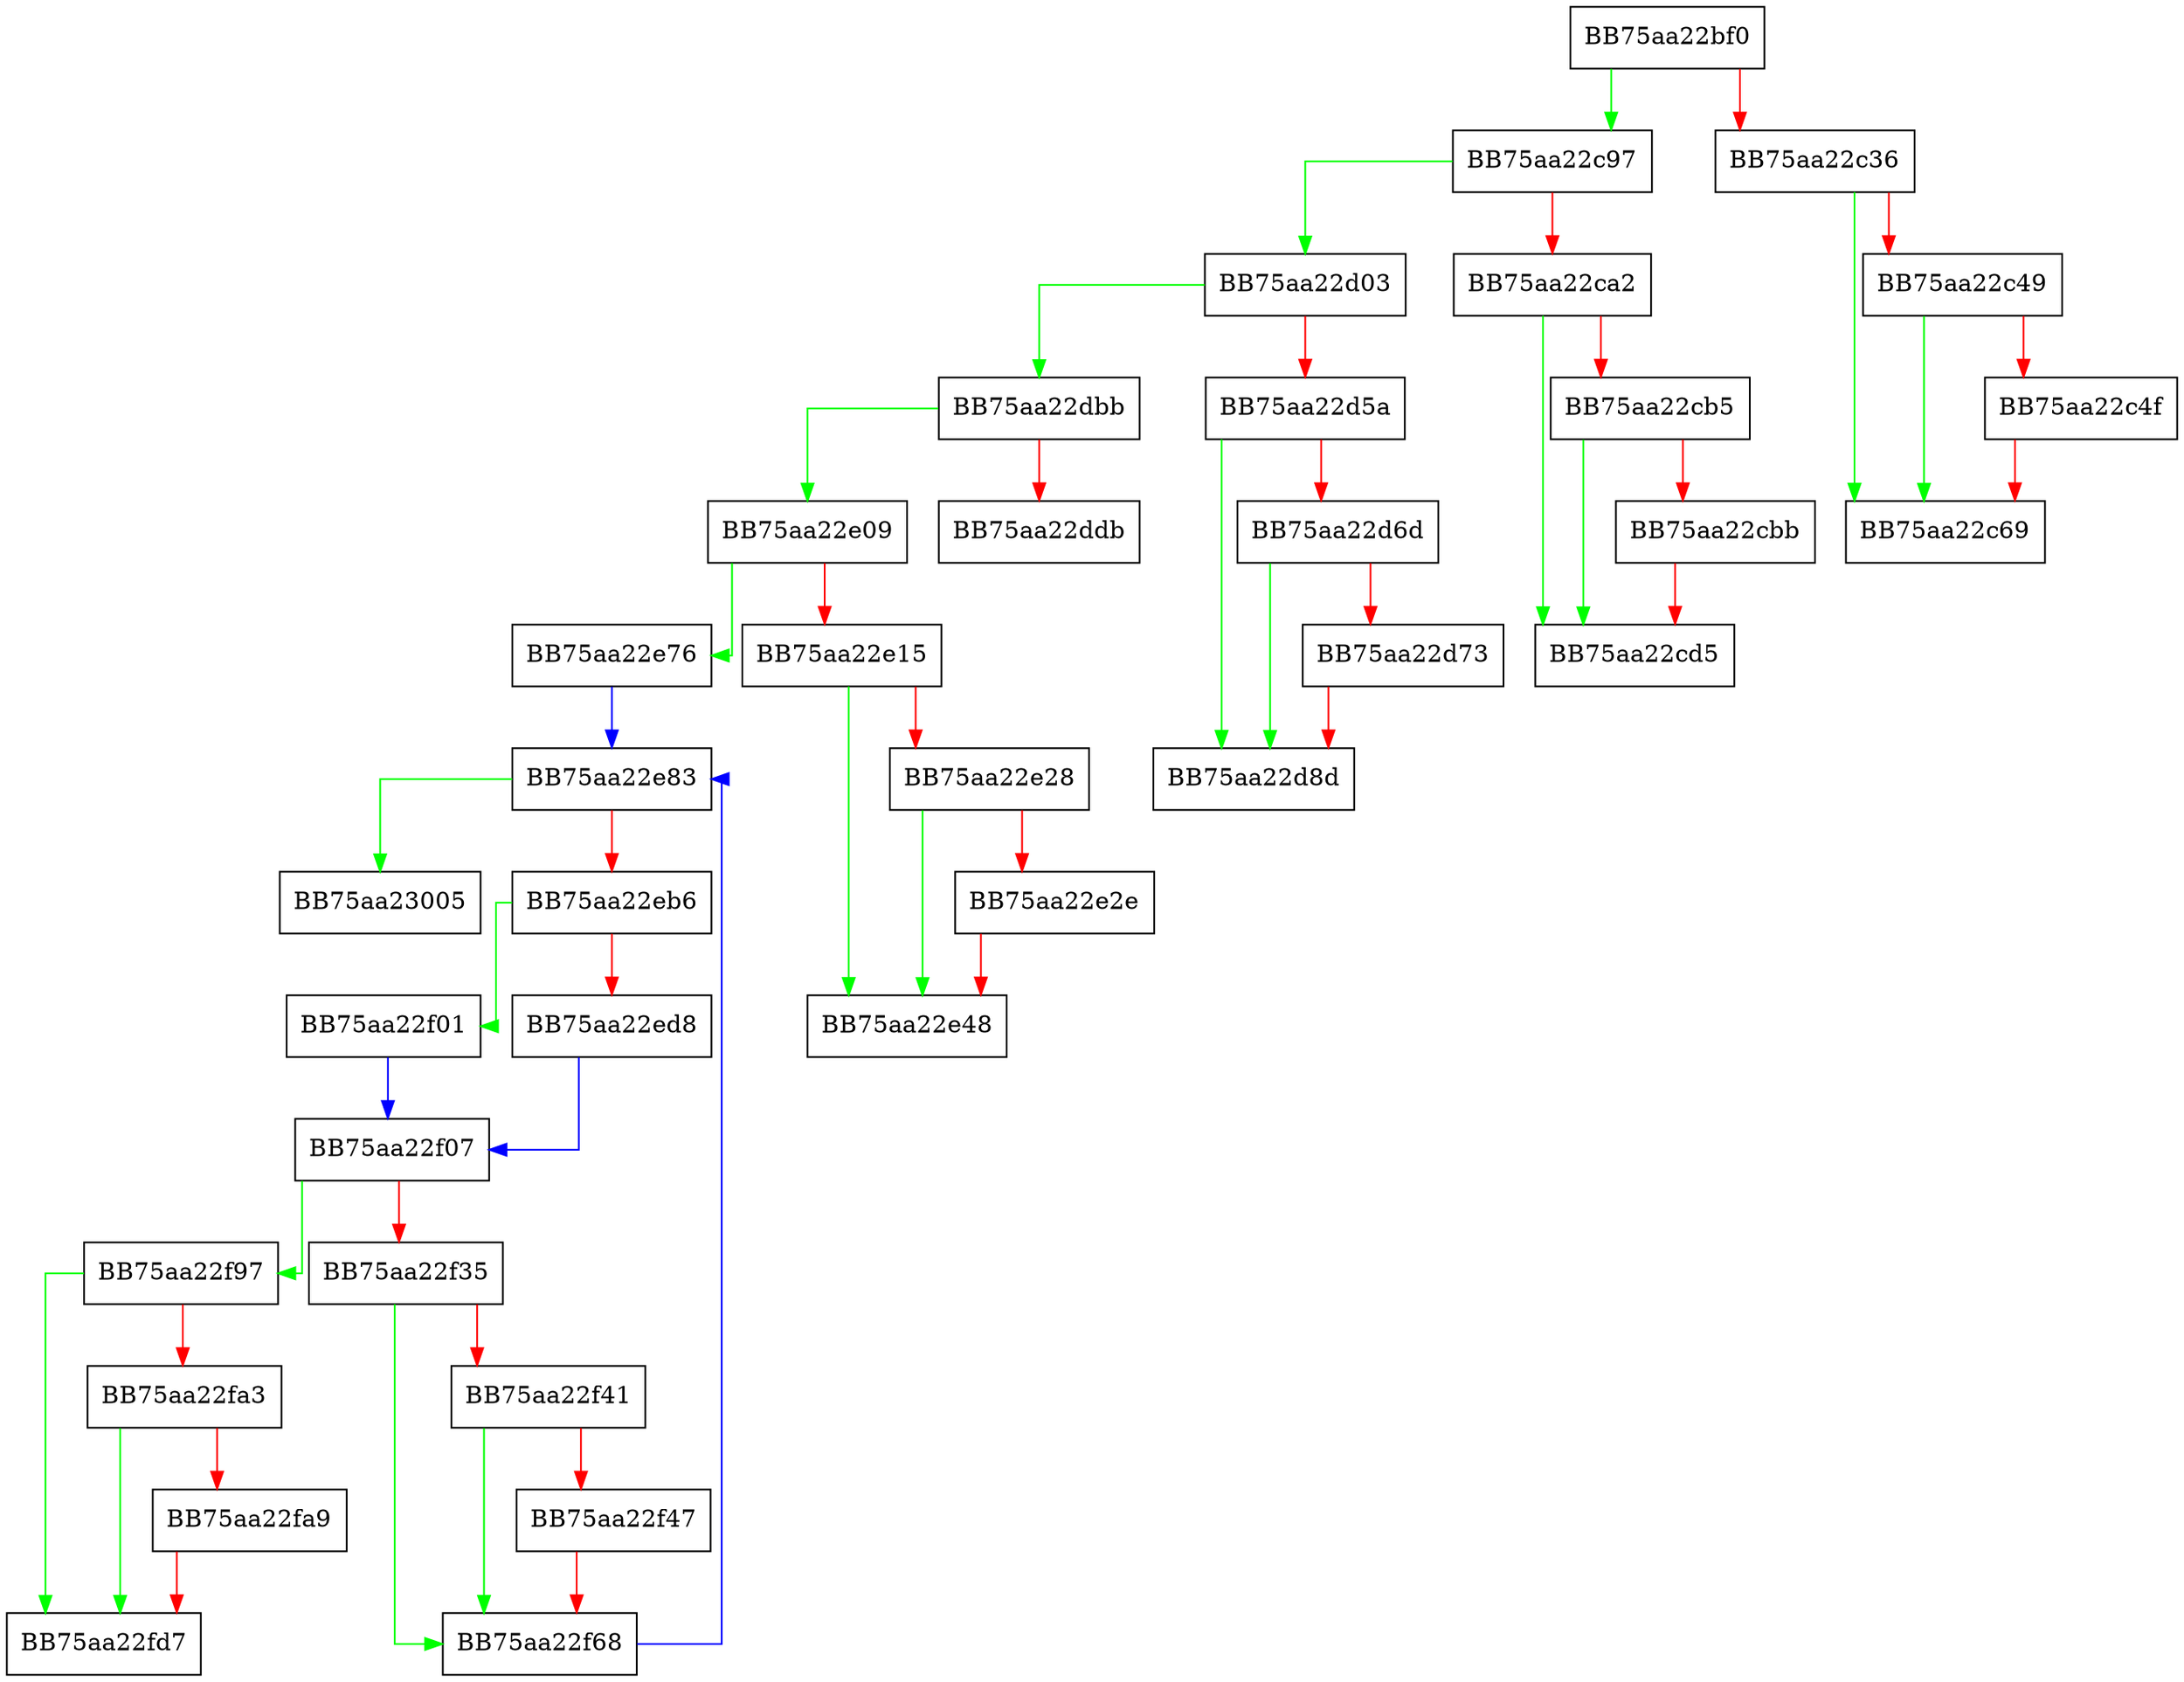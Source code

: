 digraph LoadCache {
  node [shape="box"];
  graph [splines=ortho];
  BB75aa22bf0 -> BB75aa22c97 [color="green"];
  BB75aa22bf0 -> BB75aa22c36 [color="red"];
  BB75aa22c36 -> BB75aa22c69 [color="green"];
  BB75aa22c36 -> BB75aa22c49 [color="red"];
  BB75aa22c49 -> BB75aa22c69 [color="green"];
  BB75aa22c49 -> BB75aa22c4f [color="red"];
  BB75aa22c4f -> BB75aa22c69 [color="red"];
  BB75aa22c97 -> BB75aa22d03 [color="green"];
  BB75aa22c97 -> BB75aa22ca2 [color="red"];
  BB75aa22ca2 -> BB75aa22cd5 [color="green"];
  BB75aa22ca2 -> BB75aa22cb5 [color="red"];
  BB75aa22cb5 -> BB75aa22cd5 [color="green"];
  BB75aa22cb5 -> BB75aa22cbb [color="red"];
  BB75aa22cbb -> BB75aa22cd5 [color="red"];
  BB75aa22d03 -> BB75aa22dbb [color="green"];
  BB75aa22d03 -> BB75aa22d5a [color="red"];
  BB75aa22d5a -> BB75aa22d8d [color="green"];
  BB75aa22d5a -> BB75aa22d6d [color="red"];
  BB75aa22d6d -> BB75aa22d8d [color="green"];
  BB75aa22d6d -> BB75aa22d73 [color="red"];
  BB75aa22d73 -> BB75aa22d8d [color="red"];
  BB75aa22dbb -> BB75aa22e09 [color="green"];
  BB75aa22dbb -> BB75aa22ddb [color="red"];
  BB75aa22e09 -> BB75aa22e76 [color="green"];
  BB75aa22e09 -> BB75aa22e15 [color="red"];
  BB75aa22e15 -> BB75aa22e48 [color="green"];
  BB75aa22e15 -> BB75aa22e28 [color="red"];
  BB75aa22e28 -> BB75aa22e48 [color="green"];
  BB75aa22e28 -> BB75aa22e2e [color="red"];
  BB75aa22e2e -> BB75aa22e48 [color="red"];
  BB75aa22e76 -> BB75aa22e83 [color="blue"];
  BB75aa22e83 -> BB75aa23005 [color="green"];
  BB75aa22e83 -> BB75aa22eb6 [color="red"];
  BB75aa22eb6 -> BB75aa22f01 [color="green"];
  BB75aa22eb6 -> BB75aa22ed8 [color="red"];
  BB75aa22ed8 -> BB75aa22f07 [color="blue"];
  BB75aa22f01 -> BB75aa22f07 [color="blue"];
  BB75aa22f07 -> BB75aa22f97 [color="green"];
  BB75aa22f07 -> BB75aa22f35 [color="red"];
  BB75aa22f35 -> BB75aa22f68 [color="green"];
  BB75aa22f35 -> BB75aa22f41 [color="red"];
  BB75aa22f41 -> BB75aa22f68 [color="green"];
  BB75aa22f41 -> BB75aa22f47 [color="red"];
  BB75aa22f47 -> BB75aa22f68 [color="red"];
  BB75aa22f68 -> BB75aa22e83 [color="blue"];
  BB75aa22f97 -> BB75aa22fd7 [color="green"];
  BB75aa22f97 -> BB75aa22fa3 [color="red"];
  BB75aa22fa3 -> BB75aa22fd7 [color="green"];
  BB75aa22fa3 -> BB75aa22fa9 [color="red"];
  BB75aa22fa9 -> BB75aa22fd7 [color="red"];
}